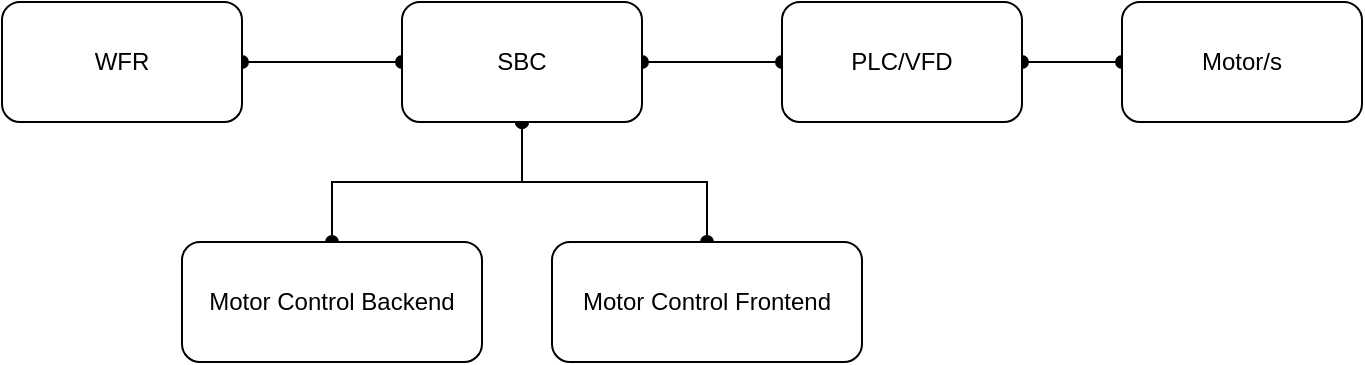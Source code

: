 <mxfile version="20.5.3" type="device"><diagram id="Y0V7YRWzcImHzIU6T8pf" name="Page-1"><mxGraphModel dx="901" dy="560" grid="1" gridSize="10" guides="1" tooltips="1" connect="1" arrows="1" fold="1" page="1" pageScale="1" pageWidth="850" pageHeight="1100" math="0" shadow="0"><root><mxCell id="0"/><mxCell id="1" parent="0"/><mxCell id="BrByUj-mqZnUE_gX4GOD-3" style="edgeStyle=orthogonalEdgeStyle;rounded=0;orthogonalLoop=1;jettySize=auto;html=1;startArrow=oval;startFill=1;endArrow=oval;endFill=1;" edge="1" parent="1" source="BrByUj-mqZnUE_gX4GOD-1" target="BrByUj-mqZnUE_gX4GOD-2"><mxGeometry relative="1" as="geometry"/></mxCell><mxCell id="BrByUj-mqZnUE_gX4GOD-1" value="WFR" style="rounded=1;whiteSpace=wrap;html=1;" vertex="1" parent="1"><mxGeometry x="85" y="140" width="120" height="60" as="geometry"/></mxCell><mxCell id="BrByUj-mqZnUE_gX4GOD-5" style="edgeStyle=orthogonalEdgeStyle;rounded=0;orthogonalLoop=1;jettySize=auto;html=1;startArrow=oval;startFill=1;endArrow=oval;endFill=1;" edge="1" parent="1" source="BrByUj-mqZnUE_gX4GOD-2" target="BrByUj-mqZnUE_gX4GOD-4"><mxGeometry relative="1" as="geometry"/></mxCell><mxCell id="BrByUj-mqZnUE_gX4GOD-9" style="edgeStyle=orthogonalEdgeStyle;rounded=0;orthogonalLoop=1;jettySize=auto;html=1;startArrow=oval;startFill=1;endArrow=oval;endFill=1;" edge="1" parent="1" source="BrByUj-mqZnUE_gX4GOD-2" target="BrByUj-mqZnUE_gX4GOD-8"><mxGeometry relative="1" as="geometry"/></mxCell><mxCell id="BrByUj-mqZnUE_gX4GOD-11" style="edgeStyle=orthogonalEdgeStyle;rounded=0;orthogonalLoop=1;jettySize=auto;html=1;startArrow=oval;startFill=1;endArrow=oval;endFill=1;" edge="1" parent="1" source="BrByUj-mqZnUE_gX4GOD-2" target="BrByUj-mqZnUE_gX4GOD-10"><mxGeometry relative="1" as="geometry"/></mxCell><mxCell id="BrByUj-mqZnUE_gX4GOD-2" value="SBC" style="rounded=1;whiteSpace=wrap;html=1;" vertex="1" parent="1"><mxGeometry x="285" y="140" width="120" height="60" as="geometry"/></mxCell><mxCell id="BrByUj-mqZnUE_gX4GOD-7" style="edgeStyle=orthogonalEdgeStyle;rounded=0;orthogonalLoop=1;jettySize=auto;html=1;startArrow=oval;startFill=1;endArrow=oval;endFill=1;" edge="1" parent="1" source="BrByUj-mqZnUE_gX4GOD-4" target="BrByUj-mqZnUE_gX4GOD-6"><mxGeometry relative="1" as="geometry"/></mxCell><mxCell id="BrByUj-mqZnUE_gX4GOD-4" value="PLC/VFD" style="rounded=1;whiteSpace=wrap;html=1;" vertex="1" parent="1"><mxGeometry x="475" y="140" width="120" height="60" as="geometry"/></mxCell><mxCell id="BrByUj-mqZnUE_gX4GOD-6" value="Motor/s" style="rounded=1;whiteSpace=wrap;html=1;" vertex="1" parent="1"><mxGeometry x="645" y="140" width="120" height="60" as="geometry"/></mxCell><mxCell id="BrByUj-mqZnUE_gX4GOD-8" value="Motor Control Backend" style="rounded=1;whiteSpace=wrap;html=1;" vertex="1" parent="1"><mxGeometry x="175" y="260" width="150" height="60" as="geometry"/></mxCell><mxCell id="BrByUj-mqZnUE_gX4GOD-10" value="Motor Control Frontend" style="rounded=1;whiteSpace=wrap;html=1;" vertex="1" parent="1"><mxGeometry x="360" y="260" width="155" height="60" as="geometry"/></mxCell></root></mxGraphModel></diagram></mxfile>